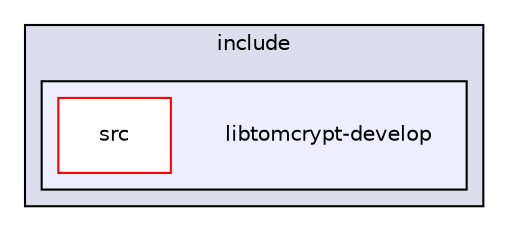 digraph "M:/Office/!Doutorado/0. RepositorioSVN/HAMSTER_Prototype/branches/JINT2018/include/libtomcrypt-develop" {
  compound=true
  node [ fontsize="10", fontname="Helvetica"];
  edge [ labelfontsize="10", labelfontname="Helvetica"];
  subgraph clusterdir_3b195b2970dd1c33847069aa8f40362f {
    graph [ bgcolor="#ddddee", pencolor="black", label="include" fontname="Helvetica", fontsize="10", URL="dir_3b195b2970dd1c33847069aa8f40362f.html"]
  subgraph clusterdir_71b768464081a1cc41acd8b85ae6df7f {
    graph [ bgcolor="#eeeeff", pencolor="black", label="" URL="dir_71b768464081a1cc41acd8b85ae6df7f.html"];
    dir_71b768464081a1cc41acd8b85ae6df7f [shape=plaintext label="libtomcrypt-develop"];
    dir_741faac8ec9f85fd943a5b186bf49d47 [shape=box label="src" color="red" fillcolor="white" style="filled" URL="dir_741faac8ec9f85fd943a5b186bf49d47.html"];
  }
  }
}
